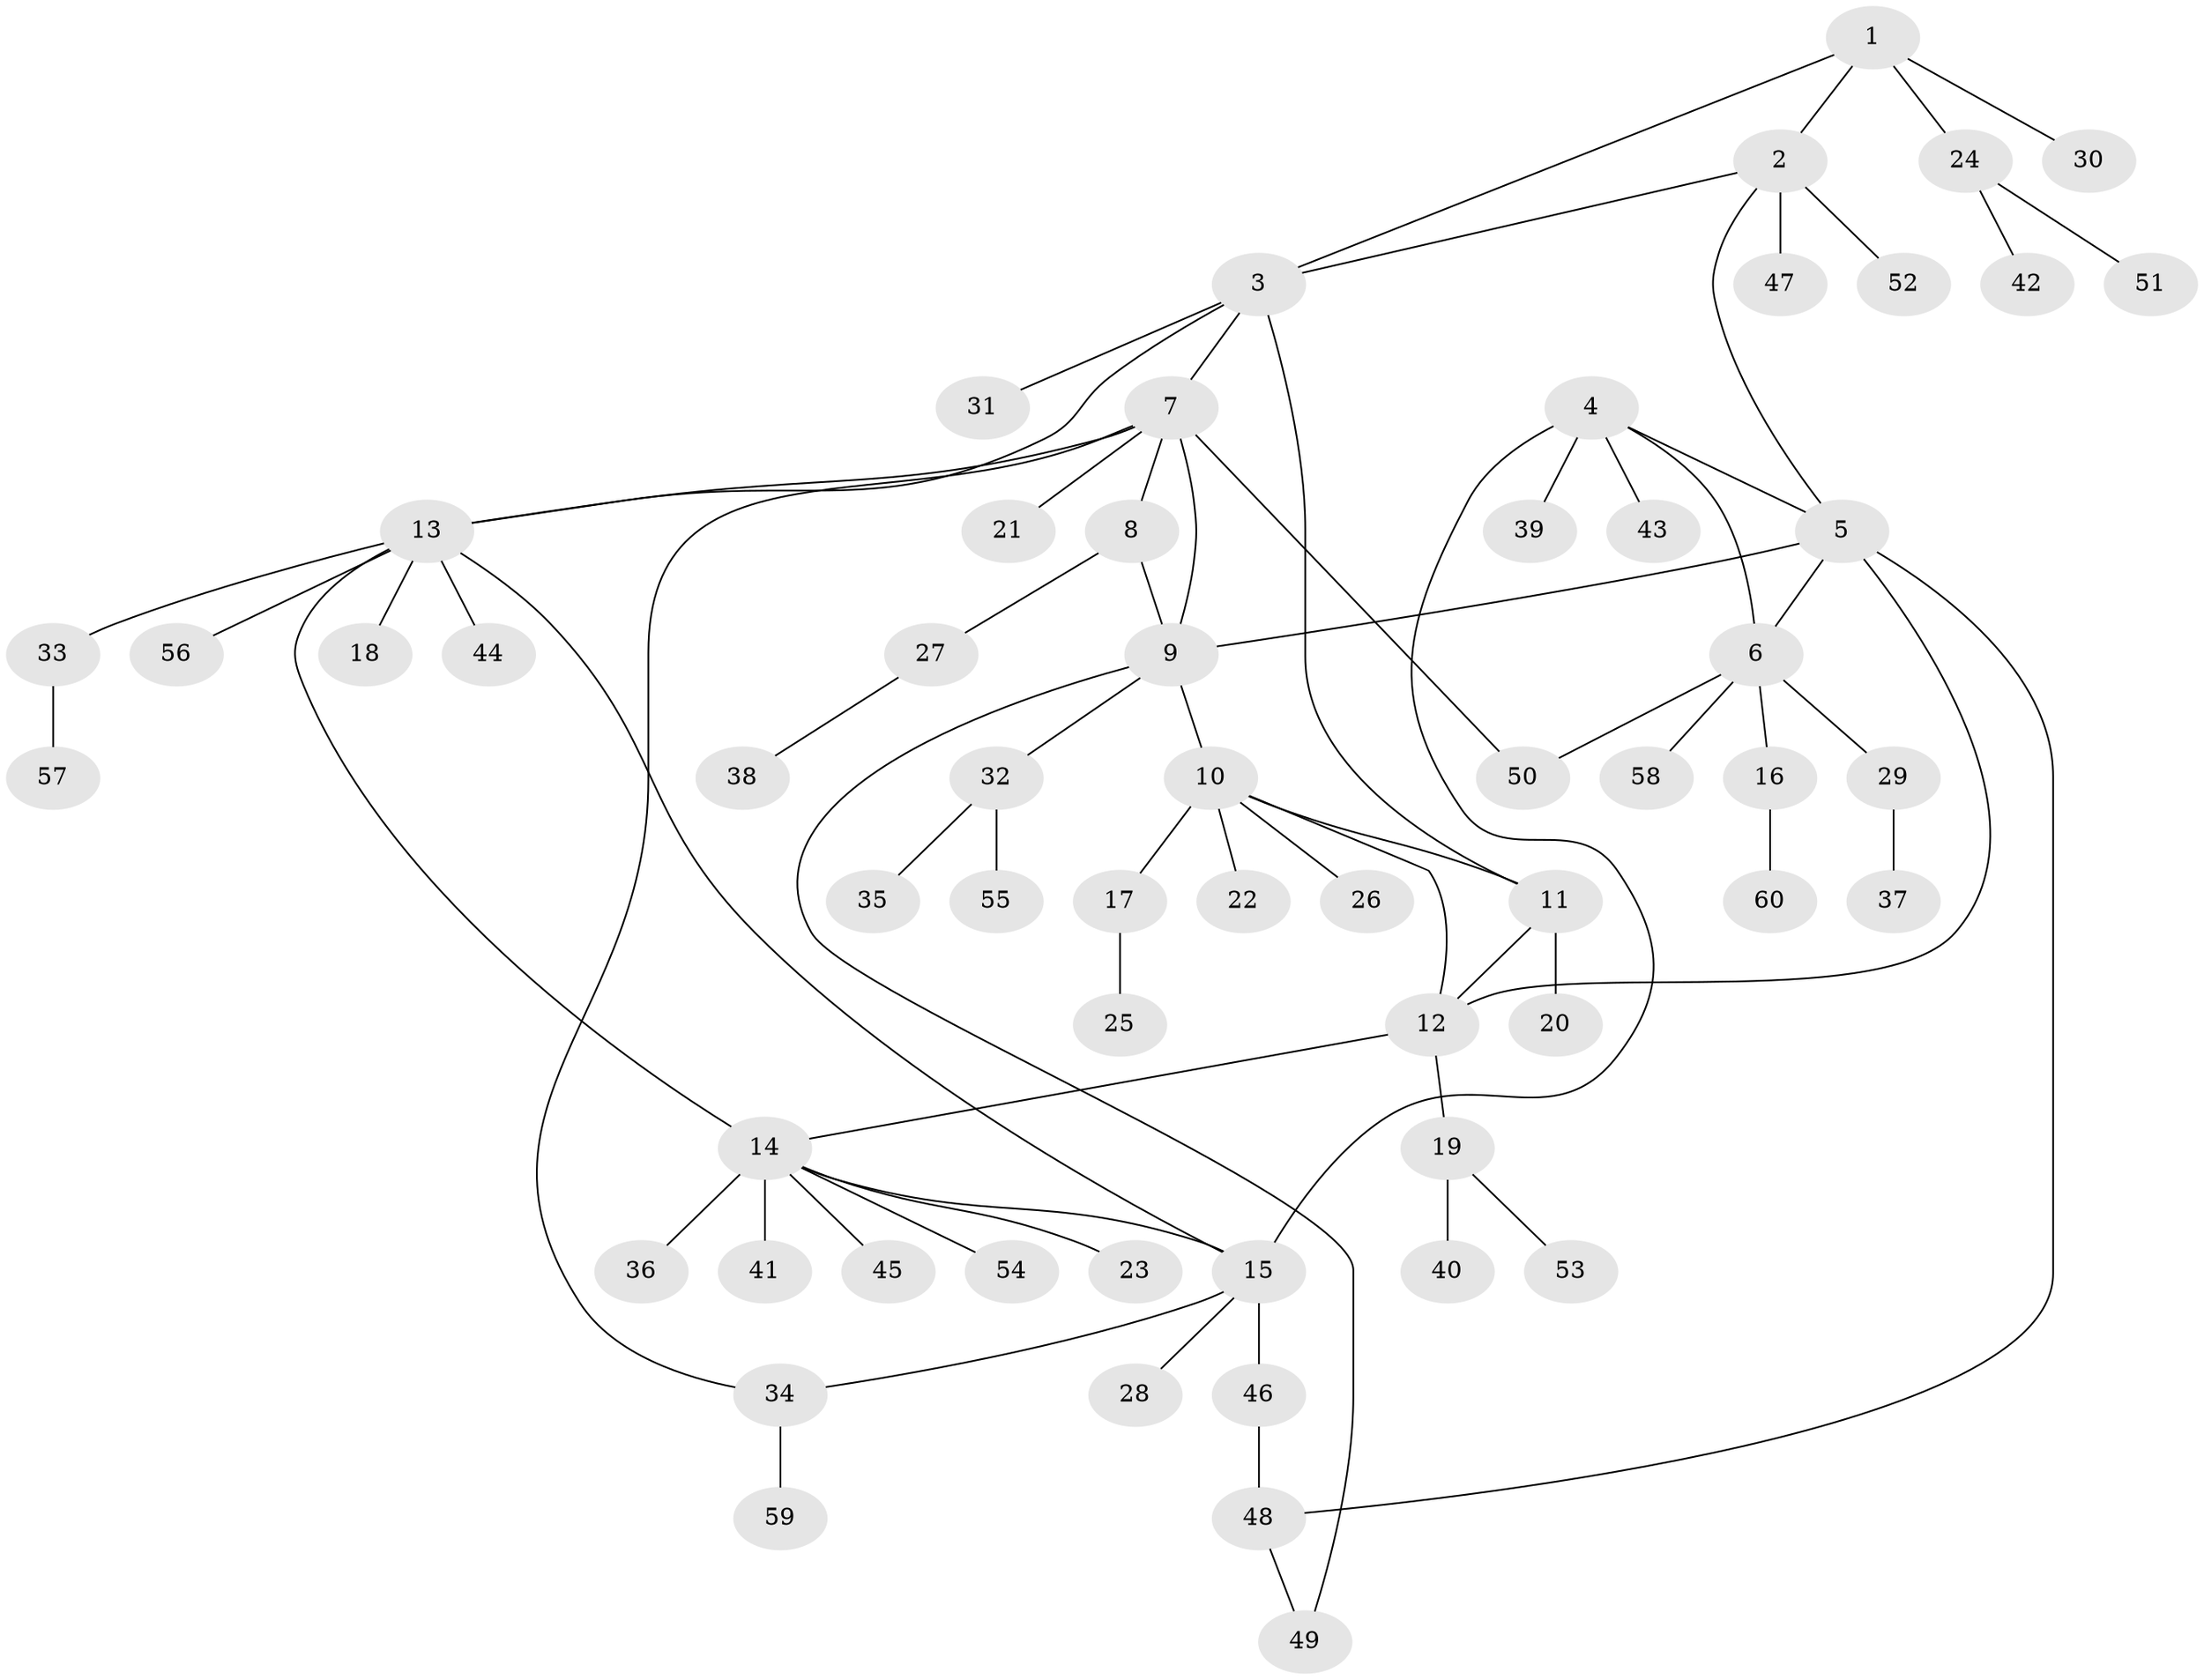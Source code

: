// coarse degree distribution, {3: 0.05, 4: 0.05, 5: 0.075, 8: 0.025, 7: 0.025, 6: 0.05, 11: 0.025, 1: 0.575, 2: 0.125}
// Generated by graph-tools (version 1.1) at 2025/24/03/03/25 07:24:10]
// undirected, 60 vertices, 74 edges
graph export_dot {
graph [start="1"]
  node [color=gray90,style=filled];
  1;
  2;
  3;
  4;
  5;
  6;
  7;
  8;
  9;
  10;
  11;
  12;
  13;
  14;
  15;
  16;
  17;
  18;
  19;
  20;
  21;
  22;
  23;
  24;
  25;
  26;
  27;
  28;
  29;
  30;
  31;
  32;
  33;
  34;
  35;
  36;
  37;
  38;
  39;
  40;
  41;
  42;
  43;
  44;
  45;
  46;
  47;
  48;
  49;
  50;
  51;
  52;
  53;
  54;
  55;
  56;
  57;
  58;
  59;
  60;
  1 -- 2;
  1 -- 3;
  1 -- 24;
  1 -- 30;
  2 -- 3;
  2 -- 5;
  2 -- 47;
  2 -- 52;
  3 -- 7;
  3 -- 11;
  3 -- 13;
  3 -- 31;
  4 -- 5;
  4 -- 6;
  4 -- 15;
  4 -- 39;
  4 -- 43;
  5 -- 6;
  5 -- 9;
  5 -- 12;
  5 -- 48;
  6 -- 16;
  6 -- 29;
  6 -- 50;
  6 -- 58;
  7 -- 8;
  7 -- 9;
  7 -- 13;
  7 -- 21;
  7 -- 34;
  7 -- 50;
  8 -- 9;
  8 -- 27;
  9 -- 10;
  9 -- 32;
  9 -- 49;
  10 -- 11;
  10 -- 12;
  10 -- 17;
  10 -- 22;
  10 -- 26;
  11 -- 12;
  11 -- 20;
  12 -- 14;
  12 -- 19;
  13 -- 14;
  13 -- 15;
  13 -- 18;
  13 -- 33;
  13 -- 44;
  13 -- 56;
  14 -- 15;
  14 -- 23;
  14 -- 36;
  14 -- 41;
  14 -- 45;
  14 -- 54;
  15 -- 28;
  15 -- 34;
  15 -- 46;
  16 -- 60;
  17 -- 25;
  19 -- 40;
  19 -- 53;
  24 -- 42;
  24 -- 51;
  27 -- 38;
  29 -- 37;
  32 -- 35;
  32 -- 55;
  33 -- 57;
  34 -- 59;
  46 -- 48;
  48 -- 49;
}
